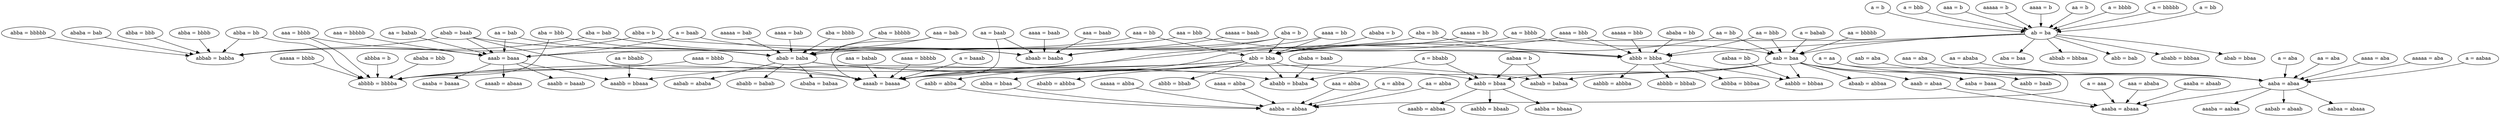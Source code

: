digraph finite_state_machine {
	rankdir=TB;
	node [shape = ellipse];
	"abba = b" -> "abbb = bbba"
	"abba = b" -> "abbab = babba"
	"aaaa = bb" -> "abb = bba"
	"aaaa = bb" -> "aaaab = baaaa"
	"aa = bbbbb" -> "aab = baa"
	"ababa = baab" -> "ababb = bbaba"
	"a = b" -> "ab = ba"
	"aa = aba" -> "aaba = abaa"
	"abbb = bbba" -> "abbbb = bbbab"
	"abbb = bbba" -> "abbba = bbbaa"
	"abbb = bbba" -> "aabbb = bbbaa"
	"abbb = bbba" -> "aabbb = abbba"
	"a = bbb" -> "ab = ba"
	"abba = bbb" -> "abbab = babba"
	"a = aaa" -> "aaaba = abaaa"
	"aaa = bbbbb" -> "aaab = baaa"
	"aa = bab" -> "abab = baba"
	"aa = bab" -> "aaab = baaa"
	"abab = baba" -> "ababb = bbaba"
	"abab = baba" -> "ababb = babab"
	"abab = baba" -> "ababa = babaa"
	"abab = baba" -> "aabab = babaa"
	"abab = baba" -> "aabab = ababa"
	"aaa = b" -> "ab = ba"
	"ab = ba" -> "abbb = bbba"
	"ab = ba" -> "abbab = bbbaa"
	"ab = ba" -> "abb = bba"
	"ab = ba" -> "abb = bab"
	"ab = ba" -> "ababb = bbbaa"
	"ab = ba" -> "abab = bbaa"
	"ab = ba" -> "aba = baa"
	"ab = ba" -> "aab = baa"
	"aba = b" -> "abb = bba"
	"aba = b" -> "abab = baba"
	"aba = b" -> "abaab = baaba"
	"aaa = bab" -> "abab = baba"
	"aaa = bab" -> "aaaab = baaaa"
	"aabb = bbaa" -> "aabbb = bbaab"
	"aabb = bbaa" -> "aabba = bbaaa"
	"aabb = bbaa" -> "aaabb = abbaa"
	"a = bbabb" -> "ababb = bbaba"
	"a = bbabb" -> "aabb = bbaa"
	"aba = bab" -> "abbab = babba"
	"aba = bab" -> "abaab = baaba"
	"aaa = bbbb" -> "abbbb = bbbba"
	"aaa = bbbb" -> "aaab = baaa"
	"ababa = b" -> "abb = bba"
	"aba = bb" -> "abbb = bbba"
	"aba = bb" -> "abab = baba"
	"aaaa = aba" -> "aaba = abaa"
	"aaab = baaa" -> "aaabb = bbaaa"
	"aaab = baaa" -> "aaabb = baaab"
	"aaab = baaa" -> "aaaba = baaaa"
	"aaab = baaa" -> "aaaab = abaaa"
	"aa = abba" -> "aabba = abbaa"
	"aaa = babab" -> "aaaab = baaaa"
	"aa = bbabb" -> "aaabb = bbaaa"
	"aa = babab" -> "aaab = baaa"
	"aaaaa = aba" -> "aaba = abaa"
	"aaaa = baab" -> "abaab = baaba"
	"aabaa = bb" -> "aabbb = bbbaa"
	"a = aabaa" -> "aaba = abaa"
	"aaaa = bbbbb" -> "aaaab = baaaa"
	"aaaaa = b" -> "ab = ba"
	"aaa = baab" -> "abaab = baaba"
	"abab = baab" -> "abbab = babba"
	"abab = baab" -> "abab = baba"
	"abab = baab" -> "aaab = baaa"
	"abab = baab" -> "aaaab = baaaa"
	"abb = bba" -> "abbbb = bbbba"
	"abb = bba" -> "abbb = bbab"
	"abb = bba" -> "abba = bbaa"
	"abb = bba" -> "ababb = bbaba"
	"abb = bba" -> "ababb = abbba"
	"abb = bba" -> "aabb = bbaa"
	"abb = bba" -> "aabb = abba"
	"abb = bba" -> "aaabb = bbaaa"
	"aaba = abaa" -> "aabab = abaab"
	"aaba = abaa" -> "aabaa = abaaa"
	"aaba = abaa" -> "aaaba = abaaa"
	"aaba = abaa" -> "aaaba = aabaa"
	"aaaa = b" -> "ab = ba"
	"aaba = baaa" -> "aaaba = abaaa"
	"aaaaa = abba" -> "aabba = abbaa"
	"aaaa = bbbb" -> "abbbb = bbbba"
	"aaaa = bbbb" -> "aaaab = baaaa"
	"a = baab" -> "abaab = baaba"
	"a = baab" -> "aaab = baaa"
	"aaa = ababa" -> "aaaba = abaaa"
	"aa = bb" -> "abb = bba"
	"aa = bb" -> "aab = baa"
	"aa = b" -> "ab = ba"
	"aaaa = abba" -> "aabba = abbaa"
	"ababa = bbb" -> "abbbb = bbbba"
	"aaaaa = bbbb" -> "abbbb = bbbba"
	"a = babab" -> "aab = baa"
	"aa = bbbb" -> "abbbb = bbbba"
	"aa = bbbb" -> "aab = baa"
	"aba = bbbb" -> "abab = baba"
	"abba = bbbb" -> "abbab = babba"
	"aa = baab" -> "abaab = baaba"
	"aa = baab" -> "aaaab = baaaa"
	"aaab = abaa" -> "aaaba = abaaa"
	"abbba = b" -> "abbbb = bbbba"
	"aaa = abba" -> "aabba = abbaa"
	"a = bbbb" -> "ab = ba"
	"aaaaa = bb" -> "abb = bba"
	"aabb = abba" -> "aabba = abbaa"
	"aab = aba" -> "aaba = abaa"
	"a = abba" -> "aabba = abbaa"
	"a = bbbbb" -> "ab = ba"
	"abba = bbaa" -> "aabba = abbaa"
	"abba = bb" -> "abbbb = bbbba"
	"abba = bb" -> "abbab = babba"
	"abba = bbbbb" -> "abbab = babba"
	"aaa = bbb" -> "abbb = bbba"
	"aaa = bbb" -> "aaab = baaa"
	"aaaa = bbb" -> "abbb = bbba"
	"aaaa = bbb" -> "aaaab = baaaa"
	"aaaba = abaab" -> "aaaba = abaaa"
	"aaa = bb" -> "abb = bba"
	"aaa = bb" -> "aaab = baaa"
	"aba = bbb" -> "abbbb = bbbba"
	"aba = bbb" -> "abab = baba"
	"aaa = aba" -> "aaba = abaa"
	"aa = bbb" -> "abbb = bbba"
	"aa = bbb" -> "aab = baa"
	"a = baaab" -> "aaaab = baaaa"
	"ababa = bab" -> "abbab = babba"
	"aaaaa = bbb" -> "abbb = bbba"
	"ababa = bb" -> "abbb = bbba"
	"aaaaa = bab" -> "abab = baba"
	"aba = bbbbb" -> "abab = baba"
	"aa = ababa" -> "aaba = abaa"
	"aabaa = b" -> "aabb = bbaa"
	"aabaa = b" -> "aabab = babaa"
	"aaaa = bab" -> "abab = baba"
	"aaaaa = baab" -> "abaab = baaba"
	"a = aa" -> "aabba = abbaa"
	"a = aa" -> "aaba = abaa"
	"a = aba" -> "aaba = abaa"
	"aab = baa" -> "abaab = abbaa"
	"aab = baa" -> "aabbb = bbbaa"
	"aab = baa" -> "aabb = bbaa"
	"aab = baa" -> "aabb = baab"
	"aab = baa" -> "aabab = babaa"
	"aab = baa" -> "aaba = baaa"
	"aab = baa" -> "aaab = abaa"
	"aab = baa" -> "aaaab = baaaa"
	"a = bb" -> "ab = ba"
}